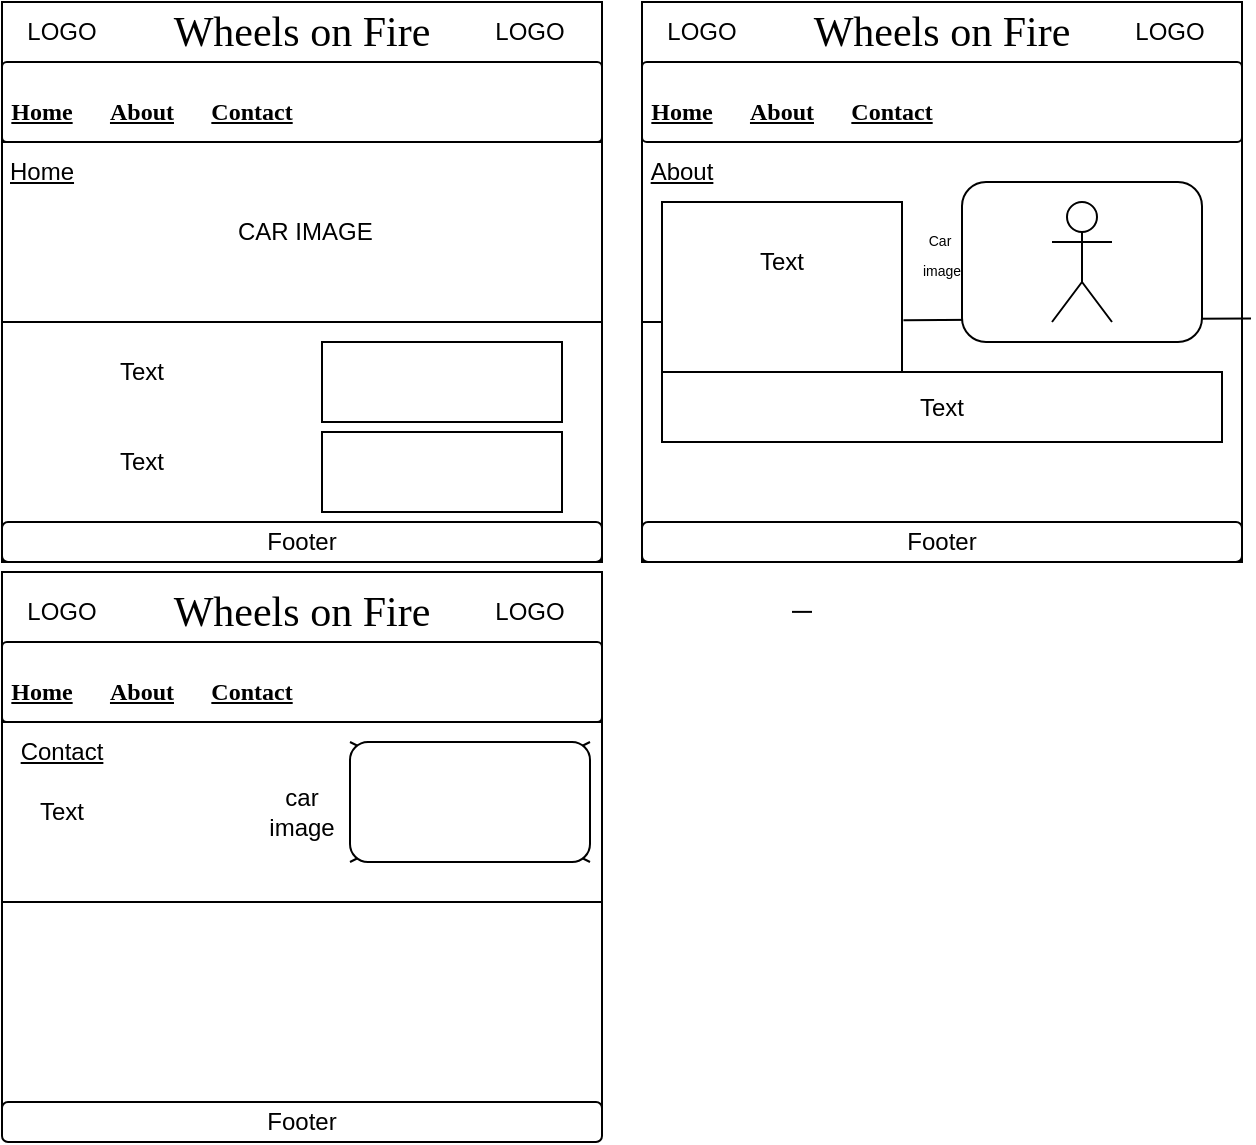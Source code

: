 <mxfile version="28.1.2">
  <diagram name="Page-1" id="wkmiiW-0e90IPWFJySRs">
    <mxGraphModel dx="659" dy="485" grid="1" gridSize="10" guides="1" tooltips="1" connect="1" arrows="1" fold="1" page="1" pageScale="1" pageWidth="827" pageHeight="1169" math="0" shadow="0">
      <root>
        <mxCell id="0" />
        <mxCell id="1" parent="0" />
        <mxCell id="5uK22Rdv5_EadQjcborz-1" value="" style="rounded=0;whiteSpace=wrap;html=1;" vertex="1" parent="1">
          <mxGeometry x="120" y="20" width="300" height="280" as="geometry" />
        </mxCell>
        <mxCell id="5uK22Rdv5_EadQjcborz-2" value="" style="rounded=1;whiteSpace=wrap;html=1;arcSize=6;" vertex="1" parent="1">
          <mxGeometry x="120" y="50" width="300" height="40" as="geometry" />
        </mxCell>
        <mxCell id="5uK22Rdv5_EadQjcborz-4" value="&lt;u&gt;&lt;b&gt;&lt;font face=&quot;Georgia&quot;&gt;Home&lt;/font&gt;&lt;/b&gt;&lt;/u&gt;" style="text;html=1;align=center;verticalAlign=middle;whiteSpace=wrap;rounded=0;" vertex="1" parent="1">
          <mxGeometry x="120" y="70" width="40" height="10" as="geometry" />
        </mxCell>
        <mxCell id="5uK22Rdv5_EadQjcborz-6" value="&lt;b&gt;&lt;u&gt;&lt;font face=&quot;Georgia&quot;&gt;Contact&lt;/font&gt;&lt;/u&gt;&lt;/b&gt;" style="text;html=1;align=center;verticalAlign=middle;whiteSpace=wrap;rounded=0;" vertex="1" parent="1">
          <mxGeometry x="230" y="70" width="30" height="10" as="geometry" />
        </mxCell>
        <mxCell id="5uK22Rdv5_EadQjcborz-9" value="&lt;b&gt;&lt;u&gt;&lt;font face=&quot;Georgia&quot;&gt;About&lt;/font&gt;&lt;/u&gt;&lt;/b&gt;" style="text;html=1;align=center;verticalAlign=middle;whiteSpace=wrap;rounded=0;" vertex="1" parent="1">
          <mxGeometry x="170" y="70" width="40" height="10" as="geometry" />
        </mxCell>
        <mxCell id="5uK22Rdv5_EadQjcborz-10" value="&lt;font style=&quot;font-size: 21px;&quot; face=&quot;Georgia&quot;&gt;Wheels on Fire&lt;/font&gt;" style="text;html=1;align=center;verticalAlign=middle;whiteSpace=wrap;rounded=0;" vertex="1" parent="1">
          <mxGeometry x="195" y="20" width="150" height="30" as="geometry" />
        </mxCell>
        <mxCell id="5uK22Rdv5_EadQjcborz-12" value="LOGO" style="text;html=1;align=center;verticalAlign=middle;whiteSpace=wrap;rounded=0;" vertex="1" parent="1">
          <mxGeometry x="120" y="20" width="60" height="30" as="geometry" />
        </mxCell>
        <mxCell id="5uK22Rdv5_EadQjcborz-13" value="LOGO" style="text;html=1;align=center;verticalAlign=middle;whiteSpace=wrap;rounded=0;" vertex="1" parent="1">
          <mxGeometry x="354" y="20" width="60" height="30" as="geometry" />
        </mxCell>
        <mxCell id="5uK22Rdv5_EadQjcborz-15" value="" style="rounded=0;whiteSpace=wrap;html=1;" vertex="1" parent="1">
          <mxGeometry x="440" y="20" width="300" height="280" as="geometry" />
        </mxCell>
        <mxCell id="5uK22Rdv5_EadQjcborz-16" value="" style="rounded=1;whiteSpace=wrap;html=1;arcSize=6;" vertex="1" parent="1">
          <mxGeometry x="440" y="50" width="300" height="40" as="geometry" />
        </mxCell>
        <mxCell id="5uK22Rdv5_EadQjcborz-17" value="&lt;u&gt;&lt;b&gt;&lt;font face=&quot;Georgia&quot;&gt;Home&lt;/font&gt;&lt;/b&gt;&lt;/u&gt;" style="text;html=1;align=center;verticalAlign=middle;whiteSpace=wrap;rounded=0;" vertex="1" parent="1">
          <mxGeometry x="440" y="70" width="40" height="10" as="geometry" />
        </mxCell>
        <mxCell id="5uK22Rdv5_EadQjcborz-18" value="&lt;b&gt;&lt;u&gt;&lt;font face=&quot;Georgia&quot;&gt;Contact&lt;/font&gt;&lt;/u&gt;&lt;/b&gt;" style="text;html=1;align=center;verticalAlign=middle;whiteSpace=wrap;rounded=0;" vertex="1" parent="1">
          <mxGeometry x="550" y="70" width="30" height="10" as="geometry" />
        </mxCell>
        <mxCell id="5uK22Rdv5_EadQjcborz-19" value="&lt;b&gt;&lt;u&gt;&lt;font face=&quot;Georgia&quot;&gt;About&lt;/font&gt;&lt;/u&gt;&lt;/b&gt;" style="text;html=1;align=center;verticalAlign=middle;whiteSpace=wrap;rounded=0;" vertex="1" parent="1">
          <mxGeometry x="490" y="70" width="40" height="10" as="geometry" />
        </mxCell>
        <mxCell id="5uK22Rdv5_EadQjcborz-20" value="&lt;font style=&quot;font-size: 21px;&quot; face=&quot;Georgia&quot;&gt;Wheels on Fire&lt;/font&gt;" style="text;html=1;align=center;verticalAlign=middle;whiteSpace=wrap;rounded=0;" vertex="1" parent="1">
          <mxGeometry x="515" y="20" width="150" height="30" as="geometry" />
        </mxCell>
        <mxCell id="5uK22Rdv5_EadQjcborz-21" value="LOGO" style="text;html=1;align=center;verticalAlign=middle;whiteSpace=wrap;rounded=0;" vertex="1" parent="1">
          <mxGeometry x="440" y="20" width="60" height="30" as="geometry" />
        </mxCell>
        <mxCell id="5uK22Rdv5_EadQjcborz-22" value="LOGO" style="text;html=1;align=center;verticalAlign=middle;whiteSpace=wrap;rounded=0;" vertex="1" parent="1">
          <mxGeometry x="674" y="20" width="60" height="30" as="geometry" />
        </mxCell>
        <mxCell id="5uK22Rdv5_EadQjcborz-24" value="" style="rounded=0;whiteSpace=wrap;html=1;" vertex="1" parent="1">
          <mxGeometry x="120" y="305" width="300" height="280" as="geometry" />
        </mxCell>
        <mxCell id="5uK22Rdv5_EadQjcborz-25" value="" style="rounded=1;whiteSpace=wrap;html=1;arcSize=6;" vertex="1" parent="1">
          <mxGeometry x="120" y="340" width="300" height="40" as="geometry" />
        </mxCell>
        <mxCell id="5uK22Rdv5_EadQjcborz-26" value="&lt;u&gt;&lt;b&gt;&lt;font face=&quot;Georgia&quot;&gt;Home&lt;/font&gt;&lt;/b&gt;&lt;/u&gt;" style="text;html=1;align=center;verticalAlign=middle;whiteSpace=wrap;rounded=0;" vertex="1" parent="1">
          <mxGeometry x="120" y="360" width="40" height="10" as="geometry" />
        </mxCell>
        <mxCell id="5uK22Rdv5_EadQjcborz-27" value="&lt;b&gt;&lt;u&gt;&lt;font face=&quot;Georgia&quot;&gt;Contact&lt;/font&gt;&lt;/u&gt;&lt;/b&gt;" style="text;html=1;align=center;verticalAlign=middle;whiteSpace=wrap;rounded=0;" vertex="1" parent="1">
          <mxGeometry x="230" y="360" width="30" height="10" as="geometry" />
        </mxCell>
        <mxCell id="5uK22Rdv5_EadQjcborz-28" value="&lt;b&gt;&lt;u&gt;&lt;font face=&quot;Georgia&quot;&gt;About&lt;/font&gt;&lt;/u&gt;&lt;/b&gt;" style="text;html=1;align=center;verticalAlign=middle;whiteSpace=wrap;rounded=0;" vertex="1" parent="1">
          <mxGeometry x="170" y="360" width="40" height="10" as="geometry" />
        </mxCell>
        <mxCell id="5uK22Rdv5_EadQjcborz-29" value="&lt;font style=&quot;font-size: 21px;&quot; face=&quot;Georgia&quot;&gt;Wheels on Fire&lt;/font&gt;" style="text;html=1;align=center;verticalAlign=middle;whiteSpace=wrap;rounded=0;" vertex="1" parent="1">
          <mxGeometry x="195" y="310" width="150" height="30" as="geometry" />
        </mxCell>
        <mxCell id="5uK22Rdv5_EadQjcborz-30" value="LOGO" style="text;html=1;align=center;verticalAlign=middle;whiteSpace=wrap;rounded=0;" vertex="1" parent="1">
          <mxGeometry x="120" y="310" width="60" height="30" as="geometry" />
        </mxCell>
        <mxCell id="5uK22Rdv5_EadQjcborz-31" value="LOGO" style="text;html=1;align=center;verticalAlign=middle;whiteSpace=wrap;rounded=0;" vertex="1" parent="1">
          <mxGeometry x="354" y="310" width="60" height="30" as="geometry" />
        </mxCell>
        <mxCell id="5uK22Rdv5_EadQjcborz-40" value="Footer" style="rounded=1;whiteSpace=wrap;html=1;" vertex="1" parent="1">
          <mxGeometry x="120" y="570" width="300" height="20" as="geometry" />
        </mxCell>
        <mxCell id="5uK22Rdv5_EadQjcborz-41" value="" style="rounded=1;whiteSpace=wrap;html=1;" vertex="1" parent="1">
          <mxGeometry x="120" y="280" width="300" height="20" as="geometry" />
        </mxCell>
        <mxCell id="5uK22Rdv5_EadQjcborz-42" value="" style="rounded=1;whiteSpace=wrap;html=1;" vertex="1" parent="1">
          <mxGeometry x="440" y="280" width="300" height="20" as="geometry" />
        </mxCell>
        <mxCell id="5uK22Rdv5_EadQjcborz-44" value="Footer" style="text;html=1;align=center;verticalAlign=middle;whiteSpace=wrap;rounded=0;" vertex="1" parent="1">
          <mxGeometry x="560" y="275" width="60" height="30" as="geometry" />
        </mxCell>
        <mxCell id="5uK22Rdv5_EadQjcborz-45" value="Footer" style="text;html=1;align=center;verticalAlign=middle;whiteSpace=wrap;rounded=0;" vertex="1" parent="1">
          <mxGeometry x="240" y="275" width="60" height="30" as="geometry" />
        </mxCell>
        <mxCell id="5uK22Rdv5_EadQjcborz-47" value="" style="rounded=0;whiteSpace=wrap;html=1;" vertex="1" parent="1">
          <mxGeometry x="450" y="120" width="120" height="110" as="geometry" />
        </mxCell>
        <mxCell id="5uK22Rdv5_EadQjcborz-57" value="" style="rounded=0;whiteSpace=wrap;html=1;" vertex="1" parent="1">
          <mxGeometry x="280" y="235" width="120" height="40" as="geometry" />
        </mxCell>
        <mxCell id="5uK22Rdv5_EadQjcborz-58" value="" style="rounded=0;whiteSpace=wrap;html=1;" vertex="1" parent="1">
          <mxGeometry x="280" y="190" width="120" height="40" as="geometry" />
        </mxCell>
        <mxCell id="5uK22Rdv5_EadQjcborz-59" value="Text" style="text;html=1;align=center;verticalAlign=middle;whiteSpace=wrap;rounded=0;" vertex="1" parent="1">
          <mxGeometry x="160" y="145" width="60" height="30" as="geometry" />
        </mxCell>
        <mxCell id="5uK22Rdv5_EadQjcborz-60" value="Text" style="text;html=1;align=center;verticalAlign=middle;whiteSpace=wrap;rounded=0;" vertex="1" parent="1">
          <mxGeometry x="160" y="235" width="60" height="30" as="geometry" />
        </mxCell>
        <mxCell id="5uK22Rdv5_EadQjcborz-61" value="Text" style="text;html=1;align=center;verticalAlign=middle;whiteSpace=wrap;rounded=0;" vertex="1" parent="1">
          <mxGeometry x="160" y="190" width="60" height="30" as="geometry" />
        </mxCell>
        <mxCell id="5uK22Rdv5_EadQjcborz-62" value="Text" style="rounded=0;whiteSpace=wrap;html=1;" vertex="1" parent="1">
          <mxGeometry x="450" y="205" width="280" height="35" as="geometry" />
        </mxCell>
        <mxCell id="5uK22Rdv5_EadQjcborz-56" value="&amp;nbsp;CAR IMAGE" style="rounded=0;whiteSpace=wrap;html=1;" vertex="1" parent="1">
          <mxGeometry x="120" y="90" width="300" height="90" as="geometry" />
        </mxCell>
        <mxCell id="5uK22Rdv5_EadQjcborz-14" value="&lt;u&gt;Home&lt;/u&gt;" style="text;html=1;align=center;verticalAlign=middle;whiteSpace=wrap;rounded=0;" vertex="1" parent="1">
          <mxGeometry x="140" y="100" height="10" as="geometry" />
        </mxCell>
        <mxCell id="5uK22Rdv5_EadQjcborz-66" value="car&lt;div&gt;image&lt;/div&gt;" style="rounded=0;whiteSpace=wrap;html=1;align=center;" vertex="1" parent="1">
          <mxGeometry x="120" y="380" width="300" height="90" as="geometry" />
        </mxCell>
        <mxCell id="5uK22Rdv5_EadQjcborz-54" value="" style="endArrow=none;html=1;rounded=0;entryX=0;entryY=0;entryDx=0;entryDy=0;exitX=1;exitY=1;exitDx=0;exitDy=0;" edge="1" parent="1" source="5uK22Rdv5_EadQjcborz-52" target="5uK22Rdv5_EadQjcborz-52">
          <mxGeometry width="50" height="50" relative="1" as="geometry">
            <mxPoint x="400" y="410" as="sourcePoint" />
            <mxPoint x="280" y="470" as="targetPoint" />
            <Array as="points" />
          </mxGeometry>
        </mxCell>
        <mxCell id="5uK22Rdv5_EadQjcborz-53" value="" style="endArrow=none;html=1;rounded=0;entryX=1;entryY=0;entryDx=0;entryDy=0;exitX=0;exitY=1;exitDx=0;exitDy=0;" edge="1" parent="1" source="5uK22Rdv5_EadQjcborz-52" target="5uK22Rdv5_EadQjcborz-52">
          <mxGeometry width="50" height="50" relative="1" as="geometry">
            <mxPoint x="320" y="445" as="sourcePoint" />
            <mxPoint x="370" y="395" as="targetPoint" />
            <Array as="points" />
          </mxGeometry>
        </mxCell>
        <mxCell id="5uK22Rdv5_EadQjcborz-52" value="" style="rounded=1;whiteSpace=wrap;html=1;" vertex="1" parent="1">
          <mxGeometry x="294" y="390" width="120" height="60" as="geometry" />
        </mxCell>
        <mxCell id="5uK22Rdv5_EadQjcborz-39" value="Text" style="text;html=1;align=center;verticalAlign=middle;whiteSpace=wrap;rounded=0;" vertex="1" parent="1">
          <mxGeometry x="120" y="410" width="60" height="30" as="geometry" />
        </mxCell>
        <mxCell id="5uK22Rdv5_EadQjcborz-32" value="&lt;u&gt;Contact&lt;/u&gt;" style="text;html=1;align=center;verticalAlign=middle;whiteSpace=wrap;rounded=0;" vertex="1" parent="1">
          <mxGeometry x="150" y="390" height="10" as="geometry" />
        </mxCell>
        <mxCell id="5uK22Rdv5_EadQjcborz-23" value="&lt;u&gt;About&lt;/u&gt;" style="text;html=1;align=center;verticalAlign=middle;whiteSpace=wrap;rounded=0;" vertex="1" parent="1">
          <mxGeometry x="460" y="100" height="10" as="geometry" />
        </mxCell>
        <mxCell id="5uK22Rdv5_EadQjcborz-48" value="Text" style="text;html=1;align=center;verticalAlign=middle;whiteSpace=wrap;rounded=0;" vertex="1" parent="1">
          <mxGeometry x="480" y="135" width="60" height="30" as="geometry" />
        </mxCell>
        <mxCell id="5uK22Rdv5_EadQjcborz-67" value="" style="endArrow=none;html=1;rounded=0;entryX=0;entryY=0.545;entryDx=0;entryDy=0;entryPerimeter=0;" edge="1" parent="1" target="5uK22Rdv5_EadQjcborz-47">
          <mxGeometry width="50" height="50" relative="1" as="geometry">
            <mxPoint x="440" y="180" as="sourcePoint" />
            <mxPoint x="485" y="135" as="targetPoint" />
          </mxGeometry>
        </mxCell>
        <mxCell id="5uK22Rdv5_EadQjcborz-69" value="" style="endArrow=none;html=1;rounded=0;entryX=0;entryY=0.545;entryDx=0;entryDy=0;entryPerimeter=0;" edge="1" parent="1">
          <mxGeometry width="50" height="50" relative="1" as="geometry">
            <mxPoint x="515" y="324.94" as="sourcePoint" />
            <mxPoint x="525" y="324.94" as="targetPoint" />
            <Array as="points">
              <mxPoint x="525" y="324.94" />
            </Array>
          </mxGeometry>
        </mxCell>
        <mxCell id="5uK22Rdv5_EadQjcborz-71" value="" style="endArrow=none;html=1;rounded=0;entryX=1.015;entryY=0.565;entryDx=0;entryDy=0;entryPerimeter=0;exitX=1.006;exitY=0.537;exitDx=0;exitDy=0;exitPerimeter=0;" edge="1" parent="1" source="5uK22Rdv5_EadQjcborz-47" target="5uK22Rdv5_EadQjcborz-15">
          <mxGeometry width="50" height="50" relative="1" as="geometry">
            <mxPoint x="720" y="180" as="sourcePoint" />
            <mxPoint x="730" y="180" as="targetPoint" />
          </mxGeometry>
        </mxCell>
        <mxCell id="5uK22Rdv5_EadQjcborz-33" value="" style="rounded=1;whiteSpace=wrap;html=1;" vertex="1" parent="1">
          <mxGeometry x="600" y="110" width="120" height="80" as="geometry" />
        </mxCell>
        <mxCell id="5uK22Rdv5_EadQjcborz-34" value="" style="shape=umlActor;verticalLabelPosition=bottom;verticalAlign=top;html=1;outlineConnect=0;" vertex="1" parent="1">
          <mxGeometry x="645" y="120" width="30" height="60" as="geometry" />
        </mxCell>
        <mxCell id="5uK22Rdv5_EadQjcborz-72" value="&lt;font style=&quot;font-size: 7px;&quot;&gt;Car&amp;nbsp;&lt;/font&gt;&lt;div&gt;&lt;font style=&quot;font-size: 7px;&quot;&gt;image&lt;/font&gt;&lt;/div&gt;" style="text;html=1;align=center;verticalAlign=middle;whiteSpace=wrap;rounded=0;" vertex="1" parent="1">
          <mxGeometry x="560" y="130" width="60" height="30" as="geometry" />
        </mxCell>
      </root>
    </mxGraphModel>
  </diagram>
</mxfile>
